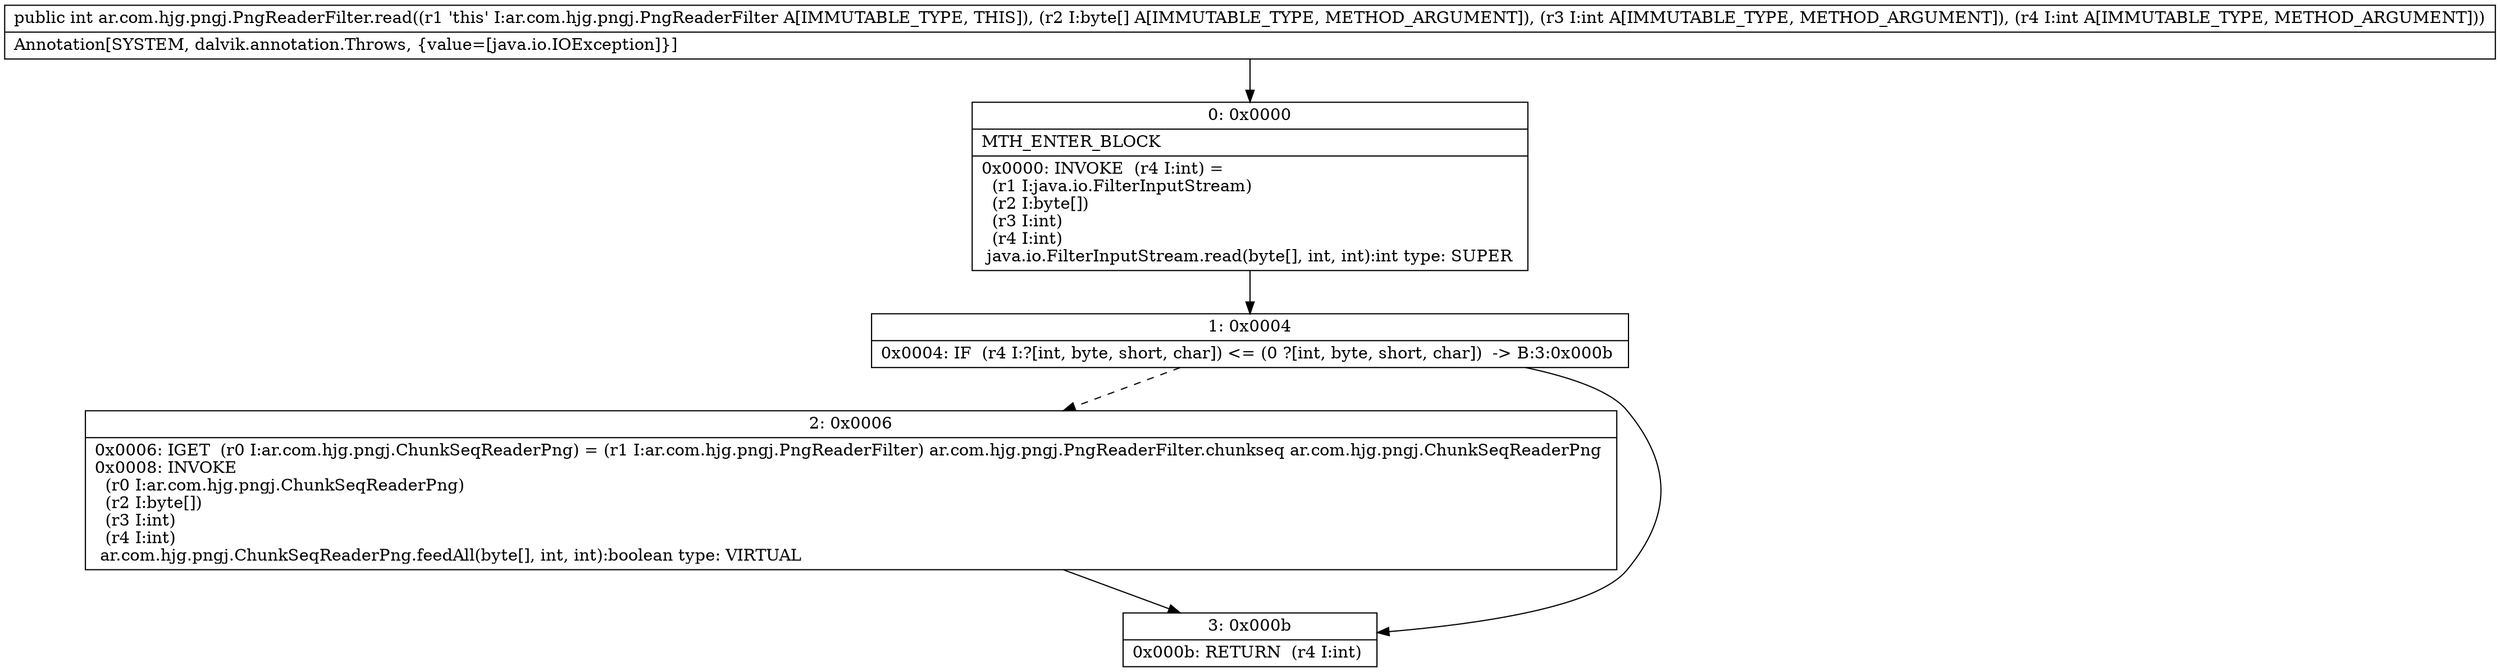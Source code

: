 digraph "CFG forar.com.hjg.pngj.PngReaderFilter.read([BII)I" {
Node_0 [shape=record,label="{0\:\ 0x0000|MTH_ENTER_BLOCK\l|0x0000: INVOKE  (r4 I:int) = \l  (r1 I:java.io.FilterInputStream)\l  (r2 I:byte[])\l  (r3 I:int)\l  (r4 I:int)\l java.io.FilterInputStream.read(byte[], int, int):int type: SUPER \l}"];
Node_1 [shape=record,label="{1\:\ 0x0004|0x0004: IF  (r4 I:?[int, byte, short, char]) \<= (0 ?[int, byte, short, char])  \-\> B:3:0x000b \l}"];
Node_2 [shape=record,label="{2\:\ 0x0006|0x0006: IGET  (r0 I:ar.com.hjg.pngj.ChunkSeqReaderPng) = (r1 I:ar.com.hjg.pngj.PngReaderFilter) ar.com.hjg.pngj.PngReaderFilter.chunkseq ar.com.hjg.pngj.ChunkSeqReaderPng \l0x0008: INVOKE  \l  (r0 I:ar.com.hjg.pngj.ChunkSeqReaderPng)\l  (r2 I:byte[])\l  (r3 I:int)\l  (r4 I:int)\l ar.com.hjg.pngj.ChunkSeqReaderPng.feedAll(byte[], int, int):boolean type: VIRTUAL \l}"];
Node_3 [shape=record,label="{3\:\ 0x000b|0x000b: RETURN  (r4 I:int) \l}"];
MethodNode[shape=record,label="{public int ar.com.hjg.pngj.PngReaderFilter.read((r1 'this' I:ar.com.hjg.pngj.PngReaderFilter A[IMMUTABLE_TYPE, THIS]), (r2 I:byte[] A[IMMUTABLE_TYPE, METHOD_ARGUMENT]), (r3 I:int A[IMMUTABLE_TYPE, METHOD_ARGUMENT]), (r4 I:int A[IMMUTABLE_TYPE, METHOD_ARGUMENT]))  | Annotation[SYSTEM, dalvik.annotation.Throws, \{value=[java.io.IOException]\}]\l}"];
MethodNode -> Node_0;
Node_0 -> Node_1;
Node_1 -> Node_2[style=dashed];
Node_1 -> Node_3;
Node_2 -> Node_3;
}

